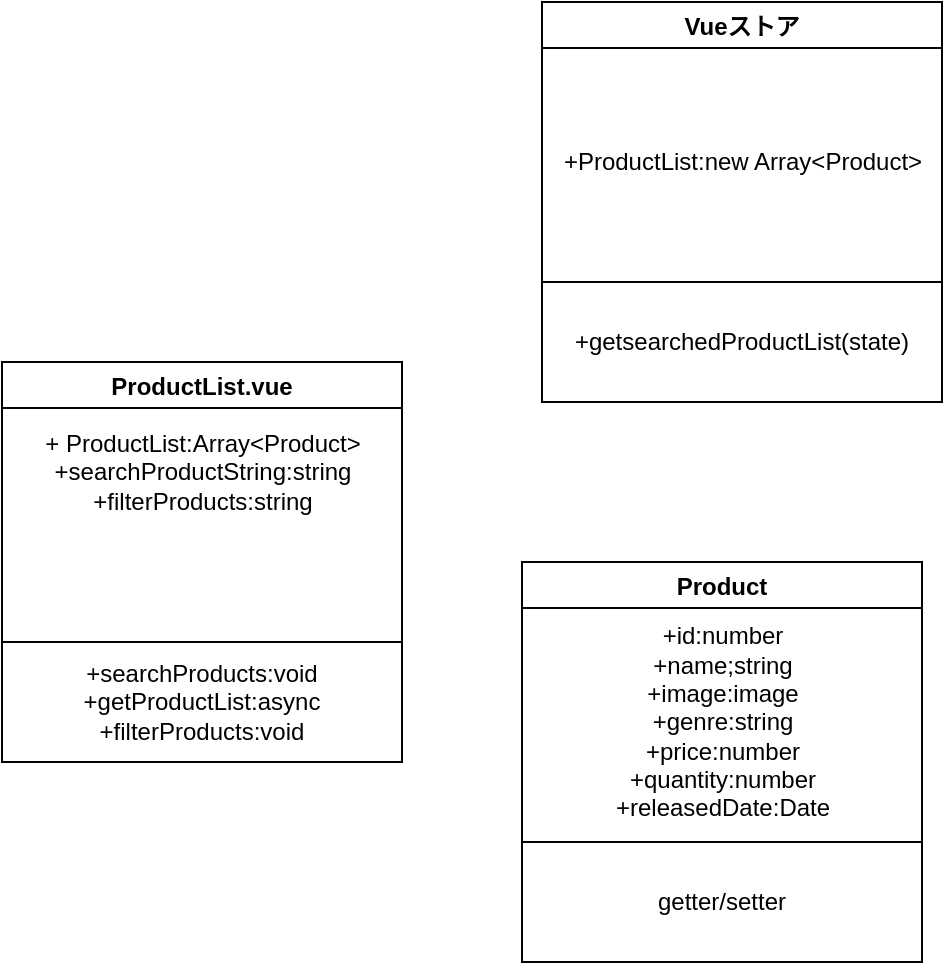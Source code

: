 <mxfile>
    <diagram id="e20ZoJ16_vFbPC2Mm6Gv" name="ページ1">
        <mxGraphModel dx="710" dy="808" grid="1" gridSize="10" guides="1" tooltips="1" connect="1" arrows="1" fold="1" page="1" pageScale="1" pageWidth="1100" pageHeight="850" math="0" shadow="0">
            <root>
                <mxCell id="0"/>
                <mxCell id="1" parent="0"/>
                <mxCell id="2" value="ProductList.vue" style="swimlane;" vertex="1" parent="1">
                    <mxGeometry x="90" y="320" width="200" height="200" as="geometry"/>
                </mxCell>
                <mxCell id="3" value="+searchProducts:void&lt;br&gt;+getProductList:async&lt;br&gt;+filterProducts:void" style="whiteSpace=wrap;html=1;" vertex="1" parent="2">
                    <mxGeometry y="140" width="200" height="60" as="geometry"/>
                </mxCell>
                <mxCell id="4" value="+ ProductList:Array&amp;lt;Product&amp;gt;&lt;br&gt;+searchProductString:string&lt;br&gt;+filterProducts:string" style="text;html=1;align=center;verticalAlign=middle;resizable=0;points=[];autosize=1;strokeColor=none;fillColor=none;" vertex="1" parent="2">
                    <mxGeometry x="15" y="30" width="170" height="50" as="geometry"/>
                </mxCell>
                <mxCell id="6" value="Product" style="swimlane;" vertex="1" parent="1">
                    <mxGeometry x="350" y="420" width="200" height="200" as="geometry"/>
                </mxCell>
                <mxCell id="7" value="getter/setter" style="whiteSpace=wrap;html=1;" vertex="1" parent="6">
                    <mxGeometry y="140" width="200" height="60" as="geometry"/>
                </mxCell>
                <mxCell id="8" value="+id:number&lt;br&gt;+name;string&lt;br&gt;+image:image&lt;br&gt;+genre:string&lt;br&gt;+price:number&lt;br&gt;+quantity:number&lt;br&gt;+releasedDate:Date" style="text;html=1;align=center;verticalAlign=middle;resizable=0;points=[];autosize=1;strokeColor=none;fillColor=none;" vertex="1" parent="6">
                    <mxGeometry x="40" y="30" width="120" height="100" as="geometry"/>
                </mxCell>
                <mxCell id="9" value="Vueストア" style="swimlane;" vertex="1" parent="1">
                    <mxGeometry x="360" y="140" width="200" height="200" as="geometry"/>
                </mxCell>
                <mxCell id="10" value="+getsearchedProductList(state)" style="whiteSpace=wrap;html=1;" vertex="1" parent="9">
                    <mxGeometry y="140" width="200" height="60" as="geometry"/>
                </mxCell>
                <mxCell id="11" value="+ProductList:new Array&amp;lt;Product&amp;gt;" style="text;html=1;align=center;verticalAlign=middle;resizable=0;points=[];autosize=1;strokeColor=none;fillColor=none;" vertex="1" parent="9">
                    <mxGeometry x="5" y="70" width="190" height="20" as="geometry"/>
                </mxCell>
            </root>
        </mxGraphModel>
    </diagram>
</mxfile>